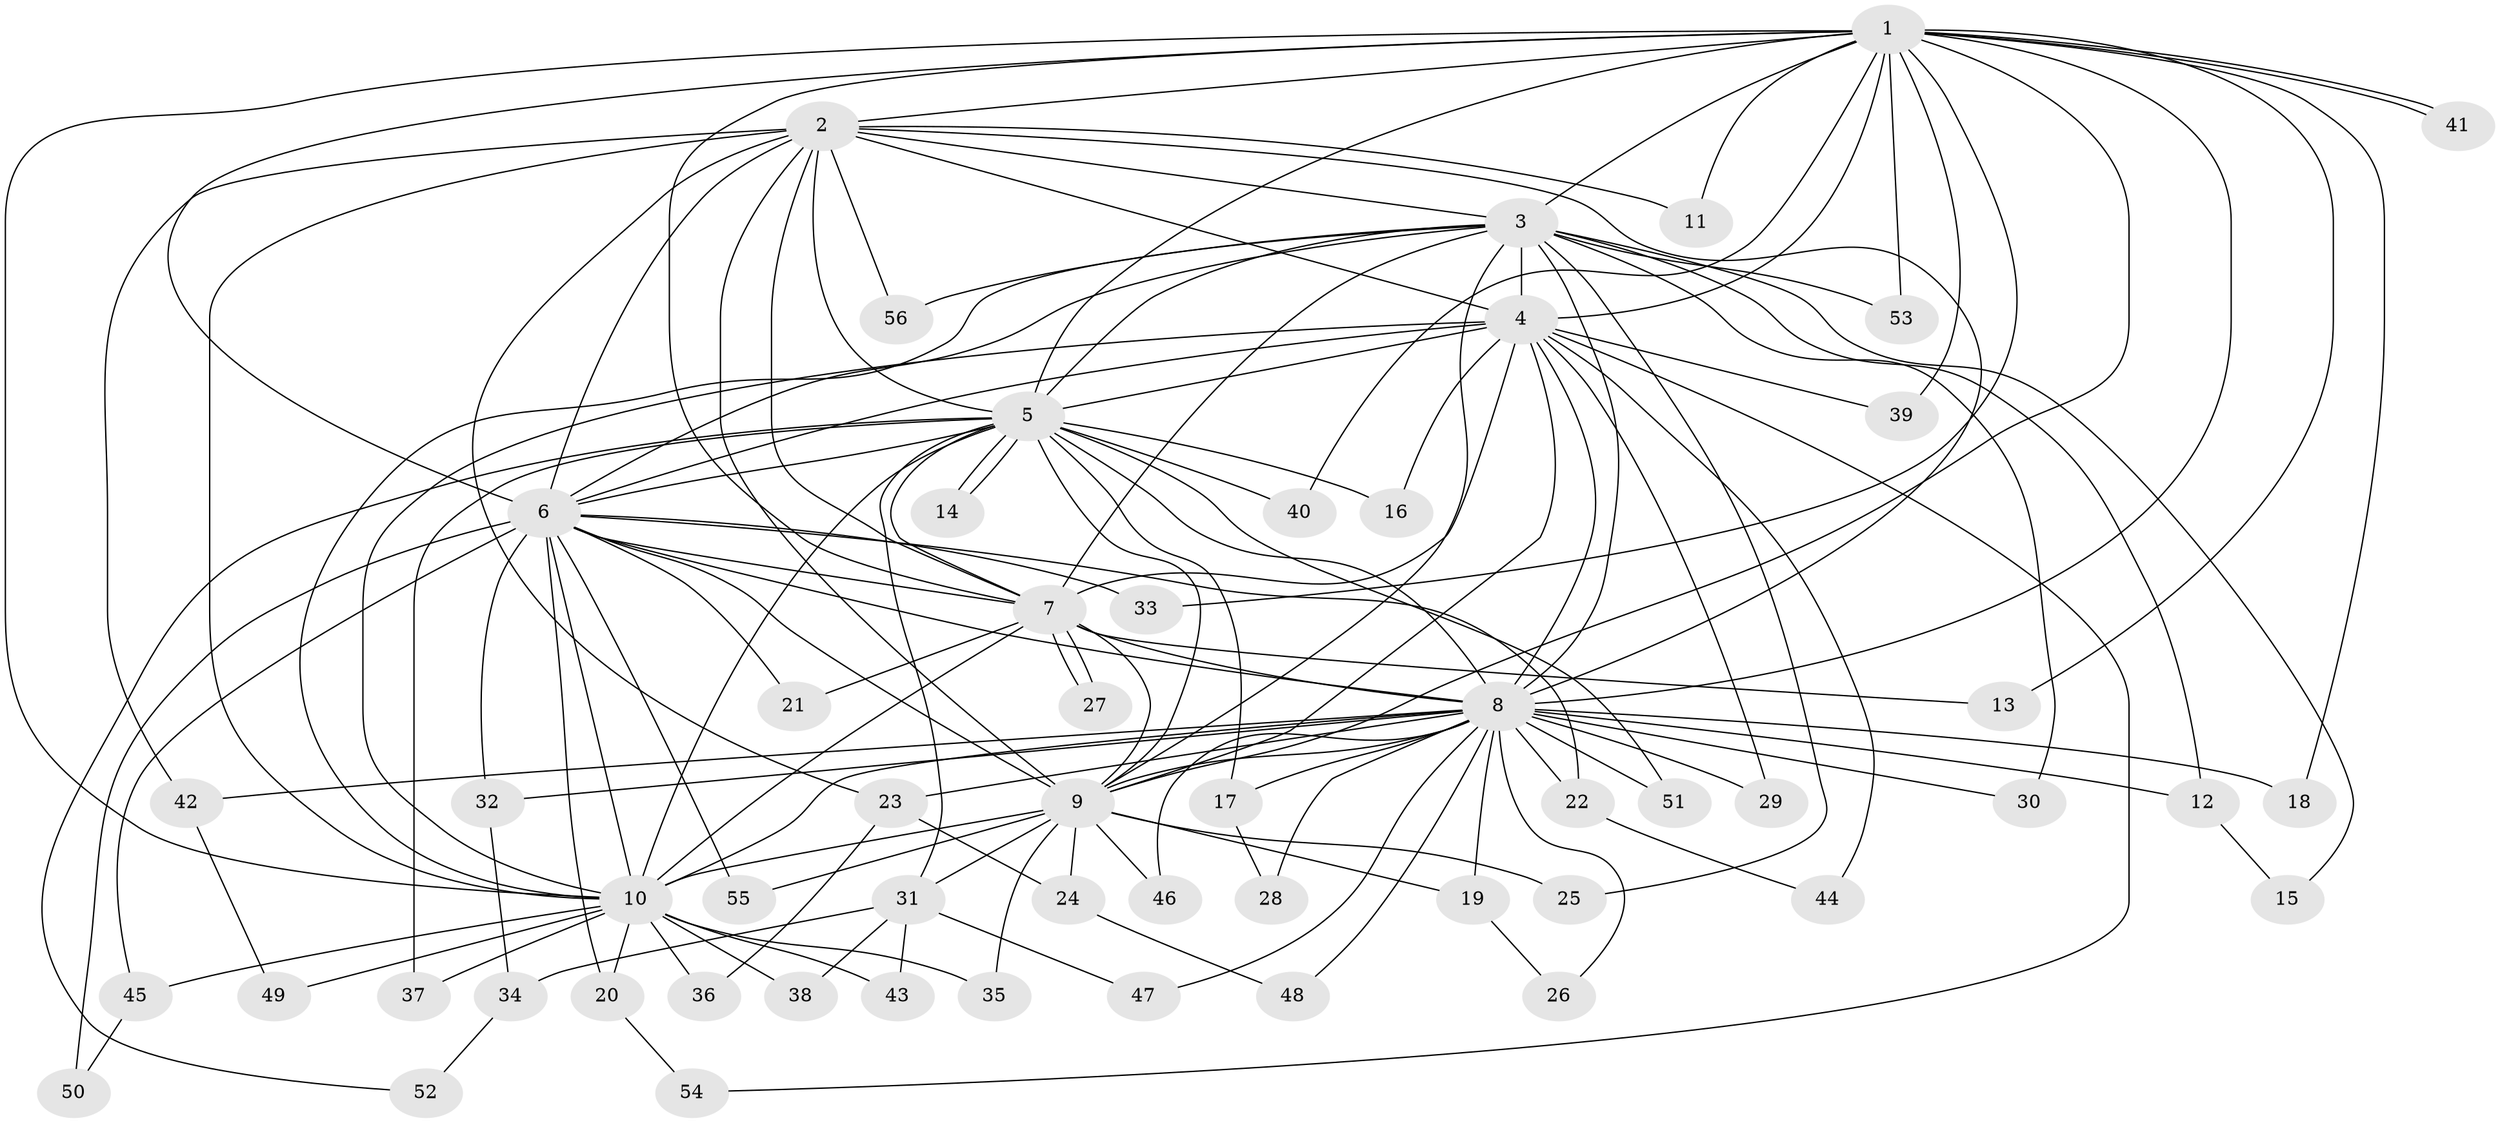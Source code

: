 // coarse degree distribution, {14: 0.08333333333333333, 13: 0.027777777777777776, 10: 0.027777777777777776, 12: 0.05555555555555555, 2: 0.4444444444444444, 1: 0.08333333333333333, 15: 0.027777777777777776, 4: 0.027777777777777776, 3: 0.16666666666666666, 21: 0.027777777777777776, 6: 0.027777777777777776}
// Generated by graph-tools (version 1.1) at 2025/36/03/04/25 23:36:36]
// undirected, 56 vertices, 137 edges
graph export_dot {
  node [color=gray90,style=filled];
  1;
  2;
  3;
  4;
  5;
  6;
  7;
  8;
  9;
  10;
  11;
  12;
  13;
  14;
  15;
  16;
  17;
  18;
  19;
  20;
  21;
  22;
  23;
  24;
  25;
  26;
  27;
  28;
  29;
  30;
  31;
  32;
  33;
  34;
  35;
  36;
  37;
  38;
  39;
  40;
  41;
  42;
  43;
  44;
  45;
  46;
  47;
  48;
  49;
  50;
  51;
  52;
  53;
  54;
  55;
  56;
  1 -- 2;
  1 -- 3;
  1 -- 4;
  1 -- 5;
  1 -- 6;
  1 -- 7;
  1 -- 8;
  1 -- 9;
  1 -- 10;
  1 -- 11;
  1 -- 13;
  1 -- 18;
  1 -- 33;
  1 -- 39;
  1 -- 40;
  1 -- 41;
  1 -- 41;
  1 -- 53;
  2 -- 3;
  2 -- 4;
  2 -- 5;
  2 -- 6;
  2 -- 7;
  2 -- 8;
  2 -- 9;
  2 -- 10;
  2 -- 11;
  2 -- 23;
  2 -- 42;
  2 -- 56;
  3 -- 4;
  3 -- 5;
  3 -- 6;
  3 -- 7;
  3 -- 8;
  3 -- 9;
  3 -- 10;
  3 -- 12;
  3 -- 15;
  3 -- 25;
  3 -- 30;
  3 -- 53;
  3 -- 56;
  4 -- 5;
  4 -- 6;
  4 -- 7;
  4 -- 8;
  4 -- 9;
  4 -- 10;
  4 -- 16;
  4 -- 29;
  4 -- 39;
  4 -- 44;
  4 -- 54;
  5 -- 6;
  5 -- 7;
  5 -- 8;
  5 -- 9;
  5 -- 10;
  5 -- 14;
  5 -- 14;
  5 -- 16;
  5 -- 17;
  5 -- 31;
  5 -- 37;
  5 -- 40;
  5 -- 51;
  5 -- 52;
  6 -- 7;
  6 -- 8;
  6 -- 9;
  6 -- 10;
  6 -- 20;
  6 -- 21;
  6 -- 22;
  6 -- 32;
  6 -- 33;
  6 -- 45;
  6 -- 50;
  6 -- 55;
  7 -- 8;
  7 -- 9;
  7 -- 10;
  7 -- 13;
  7 -- 21;
  7 -- 27;
  7 -- 27;
  8 -- 9;
  8 -- 10;
  8 -- 12;
  8 -- 17;
  8 -- 18;
  8 -- 19;
  8 -- 22;
  8 -- 23;
  8 -- 26;
  8 -- 28;
  8 -- 29;
  8 -- 30;
  8 -- 32;
  8 -- 42;
  8 -- 46;
  8 -- 47;
  8 -- 48;
  8 -- 51;
  9 -- 10;
  9 -- 19;
  9 -- 24;
  9 -- 25;
  9 -- 31;
  9 -- 35;
  9 -- 46;
  9 -- 55;
  10 -- 20;
  10 -- 35;
  10 -- 36;
  10 -- 37;
  10 -- 38;
  10 -- 43;
  10 -- 45;
  10 -- 49;
  12 -- 15;
  17 -- 28;
  19 -- 26;
  20 -- 54;
  22 -- 44;
  23 -- 24;
  23 -- 36;
  24 -- 48;
  31 -- 34;
  31 -- 38;
  31 -- 43;
  31 -- 47;
  32 -- 34;
  34 -- 52;
  42 -- 49;
  45 -- 50;
}
